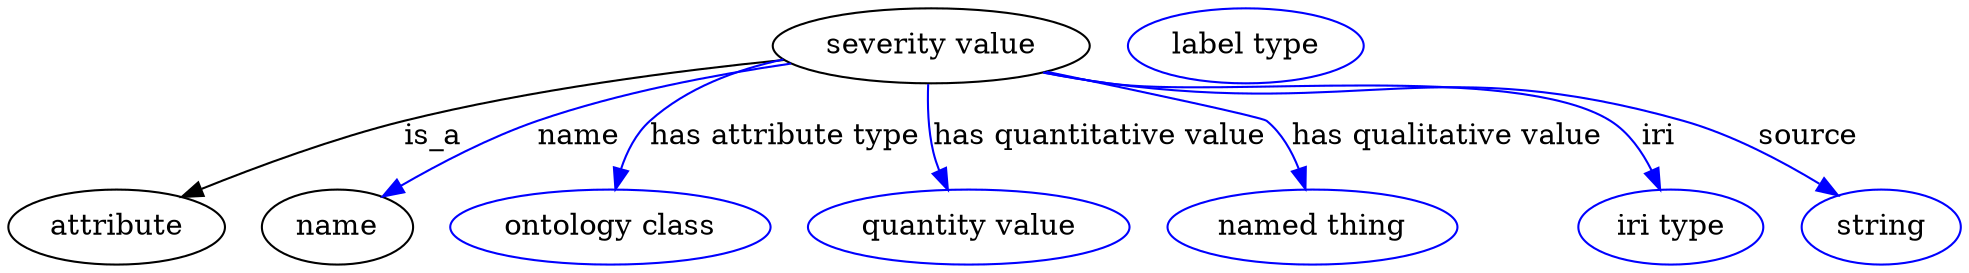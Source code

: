 digraph {
	graph [bb="0,0,764.84,123"];
	node [label="\N"];
	"severity value"	[height=0.5,
		label="severity value",
		pos="372.3,105",
		width=1.661];
	attribute	[height=0.5,
		pos="40.296,18",
		width=1.1193];
	"severity value" -> attribute	[label=is_a,
		lp="178.3,61.5",
		pos="e,67.483,31.598 317.24,97.73 275.57,92.235 217.2,82.924 167.3,69 136.06,60.286 101.94,46.602 76.93,35.751"];
	name	[height=0.5,
		pos="129.3,18",
		width=0.84854];
	"severity value" -> name	[color=blue,
		label=name,
		lp="240.8,61.5",
		pos="e,149.59,31.454 322.05,95.232 293.22,89.415 256.64,80.688 225.3,69 201.95,60.293 177.03,47.192 158.44,36.584",
		style=solid];
	"has attribute type"	[color=blue,
		height=0.5,
		label="ontology class",
		pos="239.3,18",
		width=1.7151];
	"severity value" -> "has attribute type"	[color=blue,
		label="has attribute type",
		lp="321.3,61.5",
		pos="e,247.6,35.899 325.48,93.686 308.21,88.307 289.24,80.394 274.3,69 265.79,62.514 258.55,53.37 252.9,44.672",
		style=solid];
	"has quantitative value"	[color=blue,
		height=0.5,
		label="quantity value",
		pos="380.3,18",
		width=1.6971];
	"severity value" -> "has quantitative value"	[color=blue,
		label="has quantitative value",
		lp="432.8,61.5",
		pos="e,376.27,35.996 371.89,86.827 371.85,77.157 372.11,64.875 373.3,54 373.58,51.413 373.96,48.732 374.39,46.059",
		style=solid];
	"has qualitative value"	[color=blue,
		height=0.5,
		label="named thing",
		pos="514.3,18",
		width=1.5346];
	"severity value" -> "has qualitative value"	[color=blue,
		label="has qualitative value",
		lp="559.3,61.5",
		pos="e,510.72,36.053 417.08,92.892 448.67,84.727 486.38,74.187 492.3,69 499.27,62.887 504.12,54.152 507.46,45.69",
		style=solid];
	iri	[color=blue,
		height=0.5,
		label="iri type",
		pos="649.3,18",
		width=1.011];
	"severity value" -> iri	[color=blue,
		label=iri,
		lp="640.8,61.5",
		pos="e,643.77,35.816 415.16,92.448 423.77,90.409 432.79,88.471 441.3,87 480.47,80.228 585.73,90.306 619.3,69 628.18,63.363 634.79,54.065 \
639.52,45.006",
		style=solid];
	source	[color=blue,
		height=0.5,
		label=string,
		pos="734.3,18",
		width=0.84854];
	"severity value" -> source	[color=blue,
		label=source,
		lp="701.3,61.5",
		pos="e,716.69,32.91 415.15,92.345 423.76,90.314 432.78,88.406 441.3,87 533.72,71.749 562.2,97.92 651.3,69 671.95,62.296 692.88,49.638 \
708.56,38.737",
		style=solid];
	attribute_name	[color=blue,
		height=0.5,
		label="label type",
		pos="495.3,105",
		width=1.2638];
}
